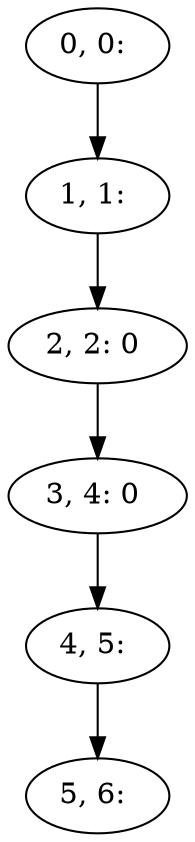 digraph G {
0[label="0, 0: "];
1[label="1, 1: "];
2[label="2, 2: 0 "];
3[label="3, 4: 0 "];
4[label="4, 5: "];
5[label="5, 6: "];
0->1 ;
1->2 ;
2->3 ;
3->4 ;
4->5 ;
}
